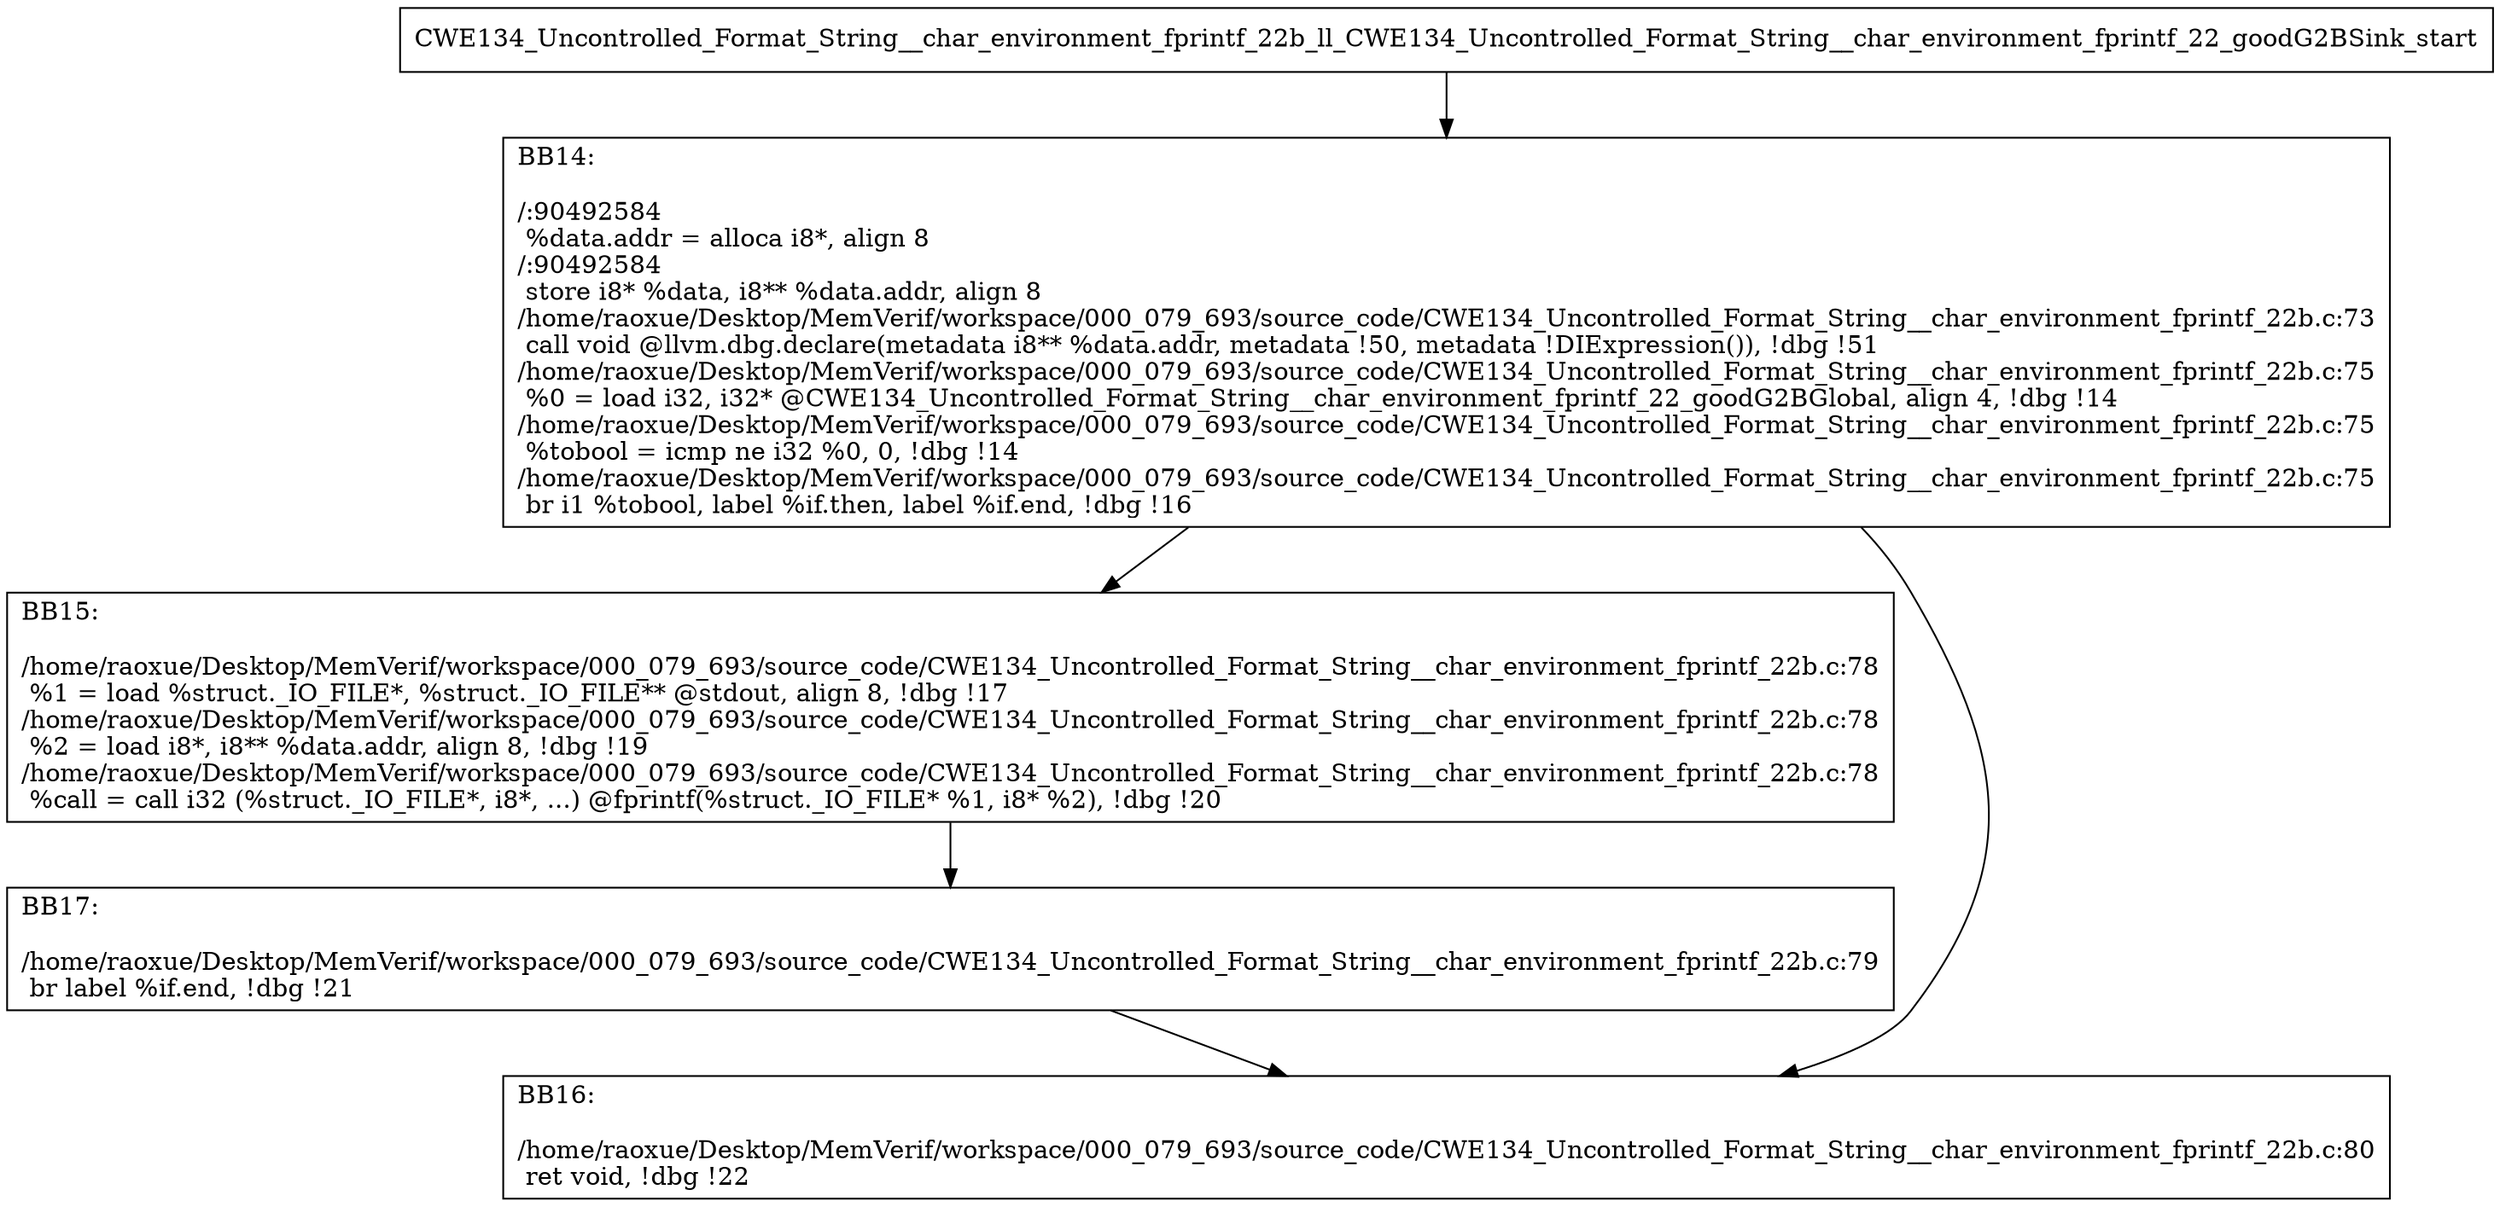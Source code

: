 digraph "CFG for'CWE134_Uncontrolled_Format_String__char_environment_fprintf_22b_ll_CWE134_Uncontrolled_Format_String__char_environment_fprintf_22_goodG2BSink' function" {
	BBCWE134_Uncontrolled_Format_String__char_environment_fprintf_22b_ll_CWE134_Uncontrolled_Format_String__char_environment_fprintf_22_goodG2BSink_start[shape=record,label="{CWE134_Uncontrolled_Format_String__char_environment_fprintf_22b_ll_CWE134_Uncontrolled_Format_String__char_environment_fprintf_22_goodG2BSink_start}"];
	BBCWE134_Uncontrolled_Format_String__char_environment_fprintf_22b_ll_CWE134_Uncontrolled_Format_String__char_environment_fprintf_22_goodG2BSink_start-> CWE134_Uncontrolled_Format_String__char_environment_fprintf_22b_ll_CWE134_Uncontrolled_Format_String__char_environment_fprintf_22_goodG2BSinkBB14;
	CWE134_Uncontrolled_Format_String__char_environment_fprintf_22b_ll_CWE134_Uncontrolled_Format_String__char_environment_fprintf_22_goodG2BSinkBB14 [shape=record, label="{BB14:\l\l/:90492584\l
  %data.addr = alloca i8*, align 8\l
/:90492584\l
  store i8* %data, i8** %data.addr, align 8\l
/home/raoxue/Desktop/MemVerif/workspace/000_079_693/source_code/CWE134_Uncontrolled_Format_String__char_environment_fprintf_22b.c:73\l
  call void @llvm.dbg.declare(metadata i8** %data.addr, metadata !50, metadata !DIExpression()), !dbg !51\l
/home/raoxue/Desktop/MemVerif/workspace/000_079_693/source_code/CWE134_Uncontrolled_Format_String__char_environment_fprintf_22b.c:75\l
  %0 = load i32, i32* @CWE134_Uncontrolled_Format_String__char_environment_fprintf_22_goodG2BGlobal, align 4, !dbg !14\l
/home/raoxue/Desktop/MemVerif/workspace/000_079_693/source_code/CWE134_Uncontrolled_Format_String__char_environment_fprintf_22b.c:75\l
  %tobool = icmp ne i32 %0, 0, !dbg !14\l
/home/raoxue/Desktop/MemVerif/workspace/000_079_693/source_code/CWE134_Uncontrolled_Format_String__char_environment_fprintf_22b.c:75\l
  br i1 %tobool, label %if.then, label %if.end, !dbg !16\l
}"];
	CWE134_Uncontrolled_Format_String__char_environment_fprintf_22b_ll_CWE134_Uncontrolled_Format_String__char_environment_fprintf_22_goodG2BSinkBB14-> CWE134_Uncontrolled_Format_String__char_environment_fprintf_22b_ll_CWE134_Uncontrolled_Format_String__char_environment_fprintf_22_goodG2BSinkBB15;
	CWE134_Uncontrolled_Format_String__char_environment_fprintf_22b_ll_CWE134_Uncontrolled_Format_String__char_environment_fprintf_22_goodG2BSinkBB14-> CWE134_Uncontrolled_Format_String__char_environment_fprintf_22b_ll_CWE134_Uncontrolled_Format_String__char_environment_fprintf_22_goodG2BSinkBB16;
	CWE134_Uncontrolled_Format_String__char_environment_fprintf_22b_ll_CWE134_Uncontrolled_Format_String__char_environment_fprintf_22_goodG2BSinkBB15 [shape=record, label="{BB15:\l\l/home/raoxue/Desktop/MemVerif/workspace/000_079_693/source_code/CWE134_Uncontrolled_Format_String__char_environment_fprintf_22b.c:78\l
  %1 = load %struct._IO_FILE*, %struct._IO_FILE** @stdout, align 8, !dbg !17\l
/home/raoxue/Desktop/MemVerif/workspace/000_079_693/source_code/CWE134_Uncontrolled_Format_String__char_environment_fprintf_22b.c:78\l
  %2 = load i8*, i8** %data.addr, align 8, !dbg !19\l
/home/raoxue/Desktop/MemVerif/workspace/000_079_693/source_code/CWE134_Uncontrolled_Format_String__char_environment_fprintf_22b.c:78\l
  %call = call i32 (%struct._IO_FILE*, i8*, ...) @fprintf(%struct._IO_FILE* %1, i8* %2), !dbg !20\l
}"];
	CWE134_Uncontrolled_Format_String__char_environment_fprintf_22b_ll_CWE134_Uncontrolled_Format_String__char_environment_fprintf_22_goodG2BSinkBB15-> CWE134_Uncontrolled_Format_String__char_environment_fprintf_22b_ll_CWE134_Uncontrolled_Format_String__char_environment_fprintf_22_goodG2BSinkBB17;
	CWE134_Uncontrolled_Format_String__char_environment_fprintf_22b_ll_CWE134_Uncontrolled_Format_String__char_environment_fprintf_22_goodG2BSinkBB17 [shape=record, label="{BB17:\l\l/home/raoxue/Desktop/MemVerif/workspace/000_079_693/source_code/CWE134_Uncontrolled_Format_String__char_environment_fprintf_22b.c:79\l
  br label %if.end, !dbg !21\l
}"];
	CWE134_Uncontrolled_Format_String__char_environment_fprintf_22b_ll_CWE134_Uncontrolled_Format_String__char_environment_fprintf_22_goodG2BSinkBB17-> CWE134_Uncontrolled_Format_String__char_environment_fprintf_22b_ll_CWE134_Uncontrolled_Format_String__char_environment_fprintf_22_goodG2BSinkBB16;
	CWE134_Uncontrolled_Format_String__char_environment_fprintf_22b_ll_CWE134_Uncontrolled_Format_String__char_environment_fprintf_22_goodG2BSinkBB16 [shape=record, label="{BB16:\l\l/home/raoxue/Desktop/MemVerif/workspace/000_079_693/source_code/CWE134_Uncontrolled_Format_String__char_environment_fprintf_22b.c:80\l
  ret void, !dbg !22\l
}"];
}
